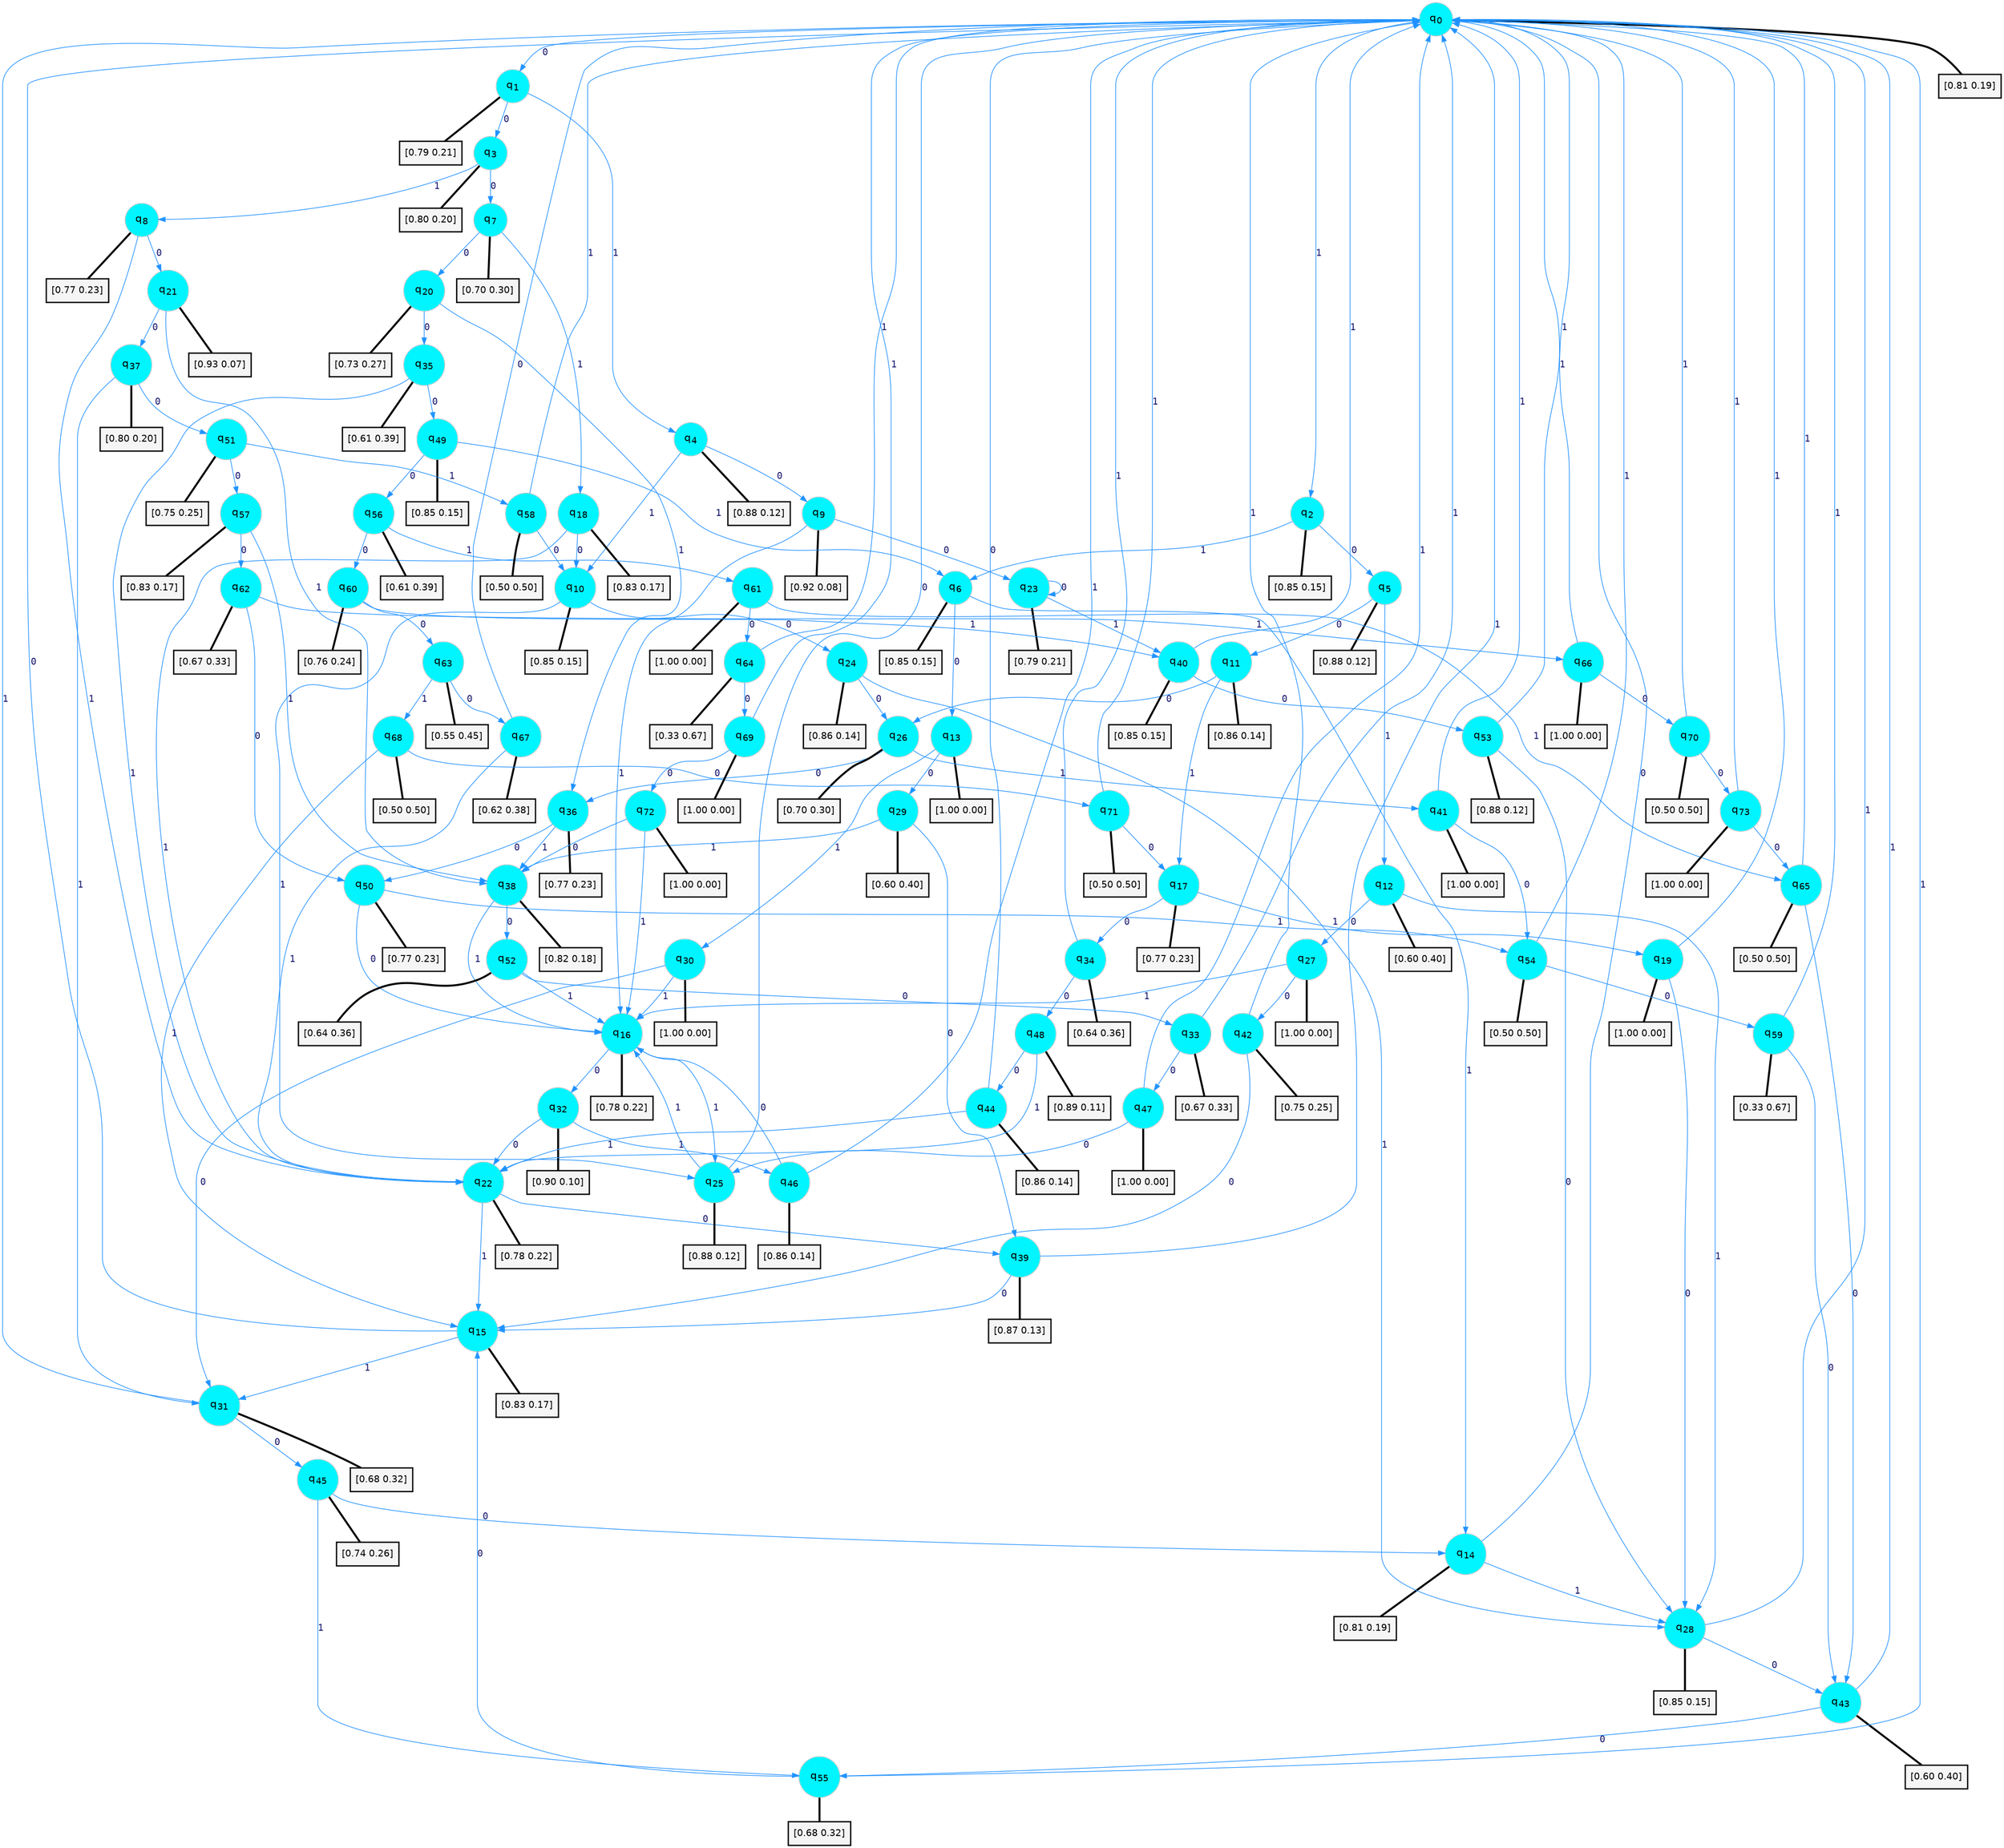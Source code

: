 digraph G {
graph [
bgcolor=transparent, dpi=300, rankdir=TD, size="40,25"];
node [
color=gray, fillcolor=turquoise1, fontcolor=black, fontname=Helvetica, fontsize=16, fontweight=bold, shape=circle, style=filled];
edge [
arrowsize=1, color=dodgerblue1, fontcolor=midnightblue, fontname=courier, fontweight=bold, penwidth=1, style=solid, weight=20];
0[label=<q<SUB>0</SUB>>];
1[label=<q<SUB>1</SUB>>];
2[label=<q<SUB>2</SUB>>];
3[label=<q<SUB>3</SUB>>];
4[label=<q<SUB>4</SUB>>];
5[label=<q<SUB>5</SUB>>];
6[label=<q<SUB>6</SUB>>];
7[label=<q<SUB>7</SUB>>];
8[label=<q<SUB>8</SUB>>];
9[label=<q<SUB>9</SUB>>];
10[label=<q<SUB>10</SUB>>];
11[label=<q<SUB>11</SUB>>];
12[label=<q<SUB>12</SUB>>];
13[label=<q<SUB>13</SUB>>];
14[label=<q<SUB>14</SUB>>];
15[label=<q<SUB>15</SUB>>];
16[label=<q<SUB>16</SUB>>];
17[label=<q<SUB>17</SUB>>];
18[label=<q<SUB>18</SUB>>];
19[label=<q<SUB>19</SUB>>];
20[label=<q<SUB>20</SUB>>];
21[label=<q<SUB>21</SUB>>];
22[label=<q<SUB>22</SUB>>];
23[label=<q<SUB>23</SUB>>];
24[label=<q<SUB>24</SUB>>];
25[label=<q<SUB>25</SUB>>];
26[label=<q<SUB>26</SUB>>];
27[label=<q<SUB>27</SUB>>];
28[label=<q<SUB>28</SUB>>];
29[label=<q<SUB>29</SUB>>];
30[label=<q<SUB>30</SUB>>];
31[label=<q<SUB>31</SUB>>];
32[label=<q<SUB>32</SUB>>];
33[label=<q<SUB>33</SUB>>];
34[label=<q<SUB>34</SUB>>];
35[label=<q<SUB>35</SUB>>];
36[label=<q<SUB>36</SUB>>];
37[label=<q<SUB>37</SUB>>];
38[label=<q<SUB>38</SUB>>];
39[label=<q<SUB>39</SUB>>];
40[label=<q<SUB>40</SUB>>];
41[label=<q<SUB>41</SUB>>];
42[label=<q<SUB>42</SUB>>];
43[label=<q<SUB>43</SUB>>];
44[label=<q<SUB>44</SUB>>];
45[label=<q<SUB>45</SUB>>];
46[label=<q<SUB>46</SUB>>];
47[label=<q<SUB>47</SUB>>];
48[label=<q<SUB>48</SUB>>];
49[label=<q<SUB>49</SUB>>];
50[label=<q<SUB>50</SUB>>];
51[label=<q<SUB>51</SUB>>];
52[label=<q<SUB>52</SUB>>];
53[label=<q<SUB>53</SUB>>];
54[label=<q<SUB>54</SUB>>];
55[label=<q<SUB>55</SUB>>];
56[label=<q<SUB>56</SUB>>];
57[label=<q<SUB>57</SUB>>];
58[label=<q<SUB>58</SUB>>];
59[label=<q<SUB>59</SUB>>];
60[label=<q<SUB>60</SUB>>];
61[label=<q<SUB>61</SUB>>];
62[label=<q<SUB>62</SUB>>];
63[label=<q<SUB>63</SUB>>];
64[label=<q<SUB>64</SUB>>];
65[label=<q<SUB>65</SUB>>];
66[label=<q<SUB>66</SUB>>];
67[label=<q<SUB>67</SUB>>];
68[label=<q<SUB>68</SUB>>];
69[label=<q<SUB>69</SUB>>];
70[label=<q<SUB>70</SUB>>];
71[label=<q<SUB>71</SUB>>];
72[label=<q<SUB>72</SUB>>];
73[label=<q<SUB>73</SUB>>];
74[label="[0.81 0.19]", shape=box,fontcolor=black, fontname=Helvetica, fontsize=14, penwidth=2, fillcolor=whitesmoke,color=black];
75[label="[0.79 0.21]", shape=box,fontcolor=black, fontname=Helvetica, fontsize=14, penwidth=2, fillcolor=whitesmoke,color=black];
76[label="[0.85 0.15]", shape=box,fontcolor=black, fontname=Helvetica, fontsize=14, penwidth=2, fillcolor=whitesmoke,color=black];
77[label="[0.80 0.20]", shape=box,fontcolor=black, fontname=Helvetica, fontsize=14, penwidth=2, fillcolor=whitesmoke,color=black];
78[label="[0.88 0.12]", shape=box,fontcolor=black, fontname=Helvetica, fontsize=14, penwidth=2, fillcolor=whitesmoke,color=black];
79[label="[0.88 0.12]", shape=box,fontcolor=black, fontname=Helvetica, fontsize=14, penwidth=2, fillcolor=whitesmoke,color=black];
80[label="[0.85 0.15]", shape=box,fontcolor=black, fontname=Helvetica, fontsize=14, penwidth=2, fillcolor=whitesmoke,color=black];
81[label="[0.70 0.30]", shape=box,fontcolor=black, fontname=Helvetica, fontsize=14, penwidth=2, fillcolor=whitesmoke,color=black];
82[label="[0.77 0.23]", shape=box,fontcolor=black, fontname=Helvetica, fontsize=14, penwidth=2, fillcolor=whitesmoke,color=black];
83[label="[0.92 0.08]", shape=box,fontcolor=black, fontname=Helvetica, fontsize=14, penwidth=2, fillcolor=whitesmoke,color=black];
84[label="[0.85 0.15]", shape=box,fontcolor=black, fontname=Helvetica, fontsize=14, penwidth=2, fillcolor=whitesmoke,color=black];
85[label="[0.86 0.14]", shape=box,fontcolor=black, fontname=Helvetica, fontsize=14, penwidth=2, fillcolor=whitesmoke,color=black];
86[label="[0.60 0.40]", shape=box,fontcolor=black, fontname=Helvetica, fontsize=14, penwidth=2, fillcolor=whitesmoke,color=black];
87[label="[1.00 0.00]", shape=box,fontcolor=black, fontname=Helvetica, fontsize=14, penwidth=2, fillcolor=whitesmoke,color=black];
88[label="[0.81 0.19]", shape=box,fontcolor=black, fontname=Helvetica, fontsize=14, penwidth=2, fillcolor=whitesmoke,color=black];
89[label="[0.83 0.17]", shape=box,fontcolor=black, fontname=Helvetica, fontsize=14, penwidth=2, fillcolor=whitesmoke,color=black];
90[label="[0.78 0.22]", shape=box,fontcolor=black, fontname=Helvetica, fontsize=14, penwidth=2, fillcolor=whitesmoke,color=black];
91[label="[0.77 0.23]", shape=box,fontcolor=black, fontname=Helvetica, fontsize=14, penwidth=2, fillcolor=whitesmoke,color=black];
92[label="[0.83 0.17]", shape=box,fontcolor=black, fontname=Helvetica, fontsize=14, penwidth=2, fillcolor=whitesmoke,color=black];
93[label="[1.00 0.00]", shape=box,fontcolor=black, fontname=Helvetica, fontsize=14, penwidth=2, fillcolor=whitesmoke,color=black];
94[label="[0.73 0.27]", shape=box,fontcolor=black, fontname=Helvetica, fontsize=14, penwidth=2, fillcolor=whitesmoke,color=black];
95[label="[0.93 0.07]", shape=box,fontcolor=black, fontname=Helvetica, fontsize=14, penwidth=2, fillcolor=whitesmoke,color=black];
96[label="[0.78 0.22]", shape=box,fontcolor=black, fontname=Helvetica, fontsize=14, penwidth=2, fillcolor=whitesmoke,color=black];
97[label="[0.79 0.21]", shape=box,fontcolor=black, fontname=Helvetica, fontsize=14, penwidth=2, fillcolor=whitesmoke,color=black];
98[label="[0.86 0.14]", shape=box,fontcolor=black, fontname=Helvetica, fontsize=14, penwidth=2, fillcolor=whitesmoke,color=black];
99[label="[0.88 0.12]", shape=box,fontcolor=black, fontname=Helvetica, fontsize=14, penwidth=2, fillcolor=whitesmoke,color=black];
100[label="[0.70 0.30]", shape=box,fontcolor=black, fontname=Helvetica, fontsize=14, penwidth=2, fillcolor=whitesmoke,color=black];
101[label="[1.00 0.00]", shape=box,fontcolor=black, fontname=Helvetica, fontsize=14, penwidth=2, fillcolor=whitesmoke,color=black];
102[label="[0.85 0.15]", shape=box,fontcolor=black, fontname=Helvetica, fontsize=14, penwidth=2, fillcolor=whitesmoke,color=black];
103[label="[0.60 0.40]", shape=box,fontcolor=black, fontname=Helvetica, fontsize=14, penwidth=2, fillcolor=whitesmoke,color=black];
104[label="[1.00 0.00]", shape=box,fontcolor=black, fontname=Helvetica, fontsize=14, penwidth=2, fillcolor=whitesmoke,color=black];
105[label="[0.68 0.32]", shape=box,fontcolor=black, fontname=Helvetica, fontsize=14, penwidth=2, fillcolor=whitesmoke,color=black];
106[label="[0.90 0.10]", shape=box,fontcolor=black, fontname=Helvetica, fontsize=14, penwidth=2, fillcolor=whitesmoke,color=black];
107[label="[0.67 0.33]", shape=box,fontcolor=black, fontname=Helvetica, fontsize=14, penwidth=2, fillcolor=whitesmoke,color=black];
108[label="[0.64 0.36]", shape=box,fontcolor=black, fontname=Helvetica, fontsize=14, penwidth=2, fillcolor=whitesmoke,color=black];
109[label="[0.61 0.39]", shape=box,fontcolor=black, fontname=Helvetica, fontsize=14, penwidth=2, fillcolor=whitesmoke,color=black];
110[label="[0.77 0.23]", shape=box,fontcolor=black, fontname=Helvetica, fontsize=14, penwidth=2, fillcolor=whitesmoke,color=black];
111[label="[0.80 0.20]", shape=box,fontcolor=black, fontname=Helvetica, fontsize=14, penwidth=2, fillcolor=whitesmoke,color=black];
112[label="[0.82 0.18]", shape=box,fontcolor=black, fontname=Helvetica, fontsize=14, penwidth=2, fillcolor=whitesmoke,color=black];
113[label="[0.87 0.13]", shape=box,fontcolor=black, fontname=Helvetica, fontsize=14, penwidth=2, fillcolor=whitesmoke,color=black];
114[label="[0.85 0.15]", shape=box,fontcolor=black, fontname=Helvetica, fontsize=14, penwidth=2, fillcolor=whitesmoke,color=black];
115[label="[1.00 0.00]", shape=box,fontcolor=black, fontname=Helvetica, fontsize=14, penwidth=2, fillcolor=whitesmoke,color=black];
116[label="[0.75 0.25]", shape=box,fontcolor=black, fontname=Helvetica, fontsize=14, penwidth=2, fillcolor=whitesmoke,color=black];
117[label="[0.60 0.40]", shape=box,fontcolor=black, fontname=Helvetica, fontsize=14, penwidth=2, fillcolor=whitesmoke,color=black];
118[label="[0.86 0.14]", shape=box,fontcolor=black, fontname=Helvetica, fontsize=14, penwidth=2, fillcolor=whitesmoke,color=black];
119[label="[0.74 0.26]", shape=box,fontcolor=black, fontname=Helvetica, fontsize=14, penwidth=2, fillcolor=whitesmoke,color=black];
120[label="[0.86 0.14]", shape=box,fontcolor=black, fontname=Helvetica, fontsize=14, penwidth=2, fillcolor=whitesmoke,color=black];
121[label="[1.00 0.00]", shape=box,fontcolor=black, fontname=Helvetica, fontsize=14, penwidth=2, fillcolor=whitesmoke,color=black];
122[label="[0.89 0.11]", shape=box,fontcolor=black, fontname=Helvetica, fontsize=14, penwidth=2, fillcolor=whitesmoke,color=black];
123[label="[0.85 0.15]", shape=box,fontcolor=black, fontname=Helvetica, fontsize=14, penwidth=2, fillcolor=whitesmoke,color=black];
124[label="[0.77 0.23]", shape=box,fontcolor=black, fontname=Helvetica, fontsize=14, penwidth=2, fillcolor=whitesmoke,color=black];
125[label="[0.75 0.25]", shape=box,fontcolor=black, fontname=Helvetica, fontsize=14, penwidth=2, fillcolor=whitesmoke,color=black];
126[label="[0.64 0.36]", shape=box,fontcolor=black, fontname=Helvetica, fontsize=14, penwidth=2, fillcolor=whitesmoke,color=black];
127[label="[0.88 0.12]", shape=box,fontcolor=black, fontname=Helvetica, fontsize=14, penwidth=2, fillcolor=whitesmoke,color=black];
128[label="[0.50 0.50]", shape=box,fontcolor=black, fontname=Helvetica, fontsize=14, penwidth=2, fillcolor=whitesmoke,color=black];
129[label="[0.68 0.32]", shape=box,fontcolor=black, fontname=Helvetica, fontsize=14, penwidth=2, fillcolor=whitesmoke,color=black];
130[label="[0.61 0.39]", shape=box,fontcolor=black, fontname=Helvetica, fontsize=14, penwidth=2, fillcolor=whitesmoke,color=black];
131[label="[0.83 0.17]", shape=box,fontcolor=black, fontname=Helvetica, fontsize=14, penwidth=2, fillcolor=whitesmoke,color=black];
132[label="[0.50 0.50]", shape=box,fontcolor=black, fontname=Helvetica, fontsize=14, penwidth=2, fillcolor=whitesmoke,color=black];
133[label="[0.33 0.67]", shape=box,fontcolor=black, fontname=Helvetica, fontsize=14, penwidth=2, fillcolor=whitesmoke,color=black];
134[label="[0.76 0.24]", shape=box,fontcolor=black, fontname=Helvetica, fontsize=14, penwidth=2, fillcolor=whitesmoke,color=black];
135[label="[1.00 0.00]", shape=box,fontcolor=black, fontname=Helvetica, fontsize=14, penwidth=2, fillcolor=whitesmoke,color=black];
136[label="[0.67 0.33]", shape=box,fontcolor=black, fontname=Helvetica, fontsize=14, penwidth=2, fillcolor=whitesmoke,color=black];
137[label="[0.55 0.45]", shape=box,fontcolor=black, fontname=Helvetica, fontsize=14, penwidth=2, fillcolor=whitesmoke,color=black];
138[label="[0.33 0.67]", shape=box,fontcolor=black, fontname=Helvetica, fontsize=14, penwidth=2, fillcolor=whitesmoke,color=black];
139[label="[0.50 0.50]", shape=box,fontcolor=black, fontname=Helvetica, fontsize=14, penwidth=2, fillcolor=whitesmoke,color=black];
140[label="[1.00 0.00]", shape=box,fontcolor=black, fontname=Helvetica, fontsize=14, penwidth=2, fillcolor=whitesmoke,color=black];
141[label="[0.62 0.38]", shape=box,fontcolor=black, fontname=Helvetica, fontsize=14, penwidth=2, fillcolor=whitesmoke,color=black];
142[label="[0.50 0.50]", shape=box,fontcolor=black, fontname=Helvetica, fontsize=14, penwidth=2, fillcolor=whitesmoke,color=black];
143[label="[1.00 0.00]", shape=box,fontcolor=black, fontname=Helvetica, fontsize=14, penwidth=2, fillcolor=whitesmoke,color=black];
144[label="[0.50 0.50]", shape=box,fontcolor=black, fontname=Helvetica, fontsize=14, penwidth=2, fillcolor=whitesmoke,color=black];
145[label="[0.50 0.50]", shape=box,fontcolor=black, fontname=Helvetica, fontsize=14, penwidth=2, fillcolor=whitesmoke,color=black];
146[label="[1.00 0.00]", shape=box,fontcolor=black, fontname=Helvetica, fontsize=14, penwidth=2, fillcolor=whitesmoke,color=black];
147[label="[1.00 0.00]", shape=box,fontcolor=black, fontname=Helvetica, fontsize=14, penwidth=2, fillcolor=whitesmoke,color=black];
0->1 [label=0];
0->2 [label=1];
0->74 [arrowhead=none, penwidth=3,color=black];
1->3 [label=0];
1->4 [label=1];
1->75 [arrowhead=none, penwidth=3,color=black];
2->5 [label=0];
2->6 [label=1];
2->76 [arrowhead=none, penwidth=3,color=black];
3->7 [label=0];
3->8 [label=1];
3->77 [arrowhead=none, penwidth=3,color=black];
4->9 [label=0];
4->10 [label=1];
4->78 [arrowhead=none, penwidth=3,color=black];
5->11 [label=0];
5->12 [label=1];
5->79 [arrowhead=none, penwidth=3,color=black];
6->13 [label=0];
6->14 [label=1];
6->80 [arrowhead=none, penwidth=3,color=black];
7->20 [label=0];
7->18 [label=1];
7->81 [arrowhead=none, penwidth=3,color=black];
8->21 [label=0];
8->22 [label=1];
8->82 [arrowhead=none, penwidth=3,color=black];
9->23 [label=0];
9->16 [label=1];
9->83 [arrowhead=none, penwidth=3,color=black];
10->24 [label=0];
10->25 [label=1];
10->84 [arrowhead=none, penwidth=3,color=black];
11->26 [label=0];
11->17 [label=1];
11->85 [arrowhead=none, penwidth=3,color=black];
12->27 [label=0];
12->28 [label=1];
12->86 [arrowhead=none, penwidth=3,color=black];
13->29 [label=0];
13->30 [label=1];
13->87 [arrowhead=none, penwidth=3,color=black];
14->0 [label=0];
14->28 [label=1];
14->88 [arrowhead=none, penwidth=3,color=black];
15->0 [label=0];
15->31 [label=1];
15->89 [arrowhead=none, penwidth=3,color=black];
16->32 [label=0];
16->25 [label=1];
16->90 [arrowhead=none, penwidth=3,color=black];
17->34 [label=0];
17->19 [label=1];
17->91 [arrowhead=none, penwidth=3,color=black];
18->10 [label=0];
18->22 [label=1];
18->92 [arrowhead=none, penwidth=3,color=black];
19->28 [label=0];
19->0 [label=1];
19->93 [arrowhead=none, penwidth=3,color=black];
20->35 [label=0];
20->36 [label=1];
20->94 [arrowhead=none, penwidth=3,color=black];
21->37 [label=0];
21->38 [label=1];
21->95 [arrowhead=none, penwidth=3,color=black];
22->39 [label=0];
22->15 [label=1];
22->96 [arrowhead=none, penwidth=3,color=black];
23->23 [label=0];
23->40 [label=1];
23->97 [arrowhead=none, penwidth=3,color=black];
24->26 [label=0];
24->28 [label=1];
24->98 [arrowhead=none, penwidth=3,color=black];
25->0 [label=0];
25->16 [label=1];
25->99 [arrowhead=none, penwidth=3,color=black];
26->36 [label=0];
26->41 [label=1];
26->100 [arrowhead=none, penwidth=3,color=black];
27->42 [label=0];
27->16 [label=1];
27->101 [arrowhead=none, penwidth=3,color=black];
28->43 [label=0];
28->0 [label=1];
28->102 [arrowhead=none, penwidth=3,color=black];
29->39 [label=0];
29->38 [label=1];
29->103 [arrowhead=none, penwidth=3,color=black];
30->31 [label=0];
30->16 [label=1];
30->104 [arrowhead=none, penwidth=3,color=black];
31->45 [label=0];
31->0 [label=1];
31->105 [arrowhead=none, penwidth=3,color=black];
32->22 [label=0];
32->46 [label=1];
32->106 [arrowhead=none, penwidth=3,color=black];
33->47 [label=0];
33->0 [label=1];
33->107 [arrowhead=none, penwidth=3,color=black];
34->48 [label=0];
34->0 [label=1];
34->108 [arrowhead=none, penwidth=3,color=black];
35->49 [label=0];
35->22 [label=1];
35->109 [arrowhead=none, penwidth=3,color=black];
36->50 [label=0];
36->38 [label=1];
36->110 [arrowhead=none, penwidth=3,color=black];
37->51 [label=0];
37->31 [label=1];
37->111 [arrowhead=none, penwidth=3,color=black];
38->52 [label=0];
38->16 [label=1];
38->112 [arrowhead=none, penwidth=3,color=black];
39->15 [label=0];
39->0 [label=1];
39->113 [arrowhead=none, penwidth=3,color=black];
40->53 [label=0];
40->0 [label=1];
40->114 [arrowhead=none, penwidth=3,color=black];
41->54 [label=0];
41->0 [label=1];
41->115 [arrowhead=none, penwidth=3,color=black];
42->15 [label=0];
42->0 [label=1];
42->116 [arrowhead=none, penwidth=3,color=black];
43->55 [label=0];
43->0 [label=1];
43->117 [arrowhead=none, penwidth=3,color=black];
44->0 [label=0];
44->22 [label=1];
44->118 [arrowhead=none, penwidth=3,color=black];
45->14 [label=0];
45->55 [label=1];
45->119 [arrowhead=none, penwidth=3,color=black];
46->16 [label=0];
46->0 [label=1];
46->120 [arrowhead=none, penwidth=3,color=black];
47->25 [label=0];
47->0 [label=1];
47->121 [arrowhead=none, penwidth=3,color=black];
48->44 [label=0];
48->22 [label=1];
48->122 [arrowhead=none, penwidth=3,color=black];
49->56 [label=0];
49->6 [label=1];
49->123 [arrowhead=none, penwidth=3,color=black];
50->16 [label=0];
50->54 [label=1];
50->124 [arrowhead=none, penwidth=3,color=black];
51->57 [label=0];
51->58 [label=1];
51->125 [arrowhead=none, penwidth=3,color=black];
52->33 [label=0];
52->16 [label=1];
52->126 [arrowhead=none, penwidth=3,color=black];
53->28 [label=0];
53->0 [label=1];
53->127 [arrowhead=none, penwidth=3,color=black];
54->59 [label=0];
54->0 [label=1];
54->128 [arrowhead=none, penwidth=3,color=black];
55->15 [label=0];
55->0 [label=1];
55->129 [arrowhead=none, penwidth=3,color=black];
56->60 [label=0];
56->61 [label=1];
56->130 [arrowhead=none, penwidth=3,color=black];
57->62 [label=0];
57->38 [label=1];
57->131 [arrowhead=none, penwidth=3,color=black];
58->10 [label=0];
58->0 [label=1];
58->132 [arrowhead=none, penwidth=3,color=black];
59->43 [label=0];
59->0 [label=1];
59->133 [arrowhead=none, penwidth=3,color=black];
60->63 [label=0];
60->40 [label=1];
60->134 [arrowhead=none, penwidth=3,color=black];
61->64 [label=0];
61->65 [label=1];
61->135 [arrowhead=none, penwidth=3,color=black];
62->50 [label=0];
62->66 [label=1];
62->136 [arrowhead=none, penwidth=3,color=black];
63->67 [label=0];
63->68 [label=1];
63->137 [arrowhead=none, penwidth=3,color=black];
64->69 [label=0];
64->0 [label=1];
64->138 [arrowhead=none, penwidth=3,color=black];
65->43 [label=0];
65->0 [label=1];
65->139 [arrowhead=none, penwidth=3,color=black];
66->70 [label=0];
66->0 [label=1];
66->140 [arrowhead=none, penwidth=3,color=black];
67->0 [label=0];
67->22 [label=1];
67->141 [arrowhead=none, penwidth=3,color=black];
68->71 [label=0];
68->15 [label=1];
68->142 [arrowhead=none, penwidth=3,color=black];
69->72 [label=0];
69->0 [label=1];
69->143 [arrowhead=none, penwidth=3,color=black];
70->73 [label=0];
70->0 [label=1];
70->144 [arrowhead=none, penwidth=3,color=black];
71->17 [label=0];
71->0 [label=1];
71->145 [arrowhead=none, penwidth=3,color=black];
72->38 [label=0];
72->16 [label=1];
72->146 [arrowhead=none, penwidth=3,color=black];
73->65 [label=0];
73->0 [label=1];
73->147 [arrowhead=none, penwidth=3,color=black];
}
